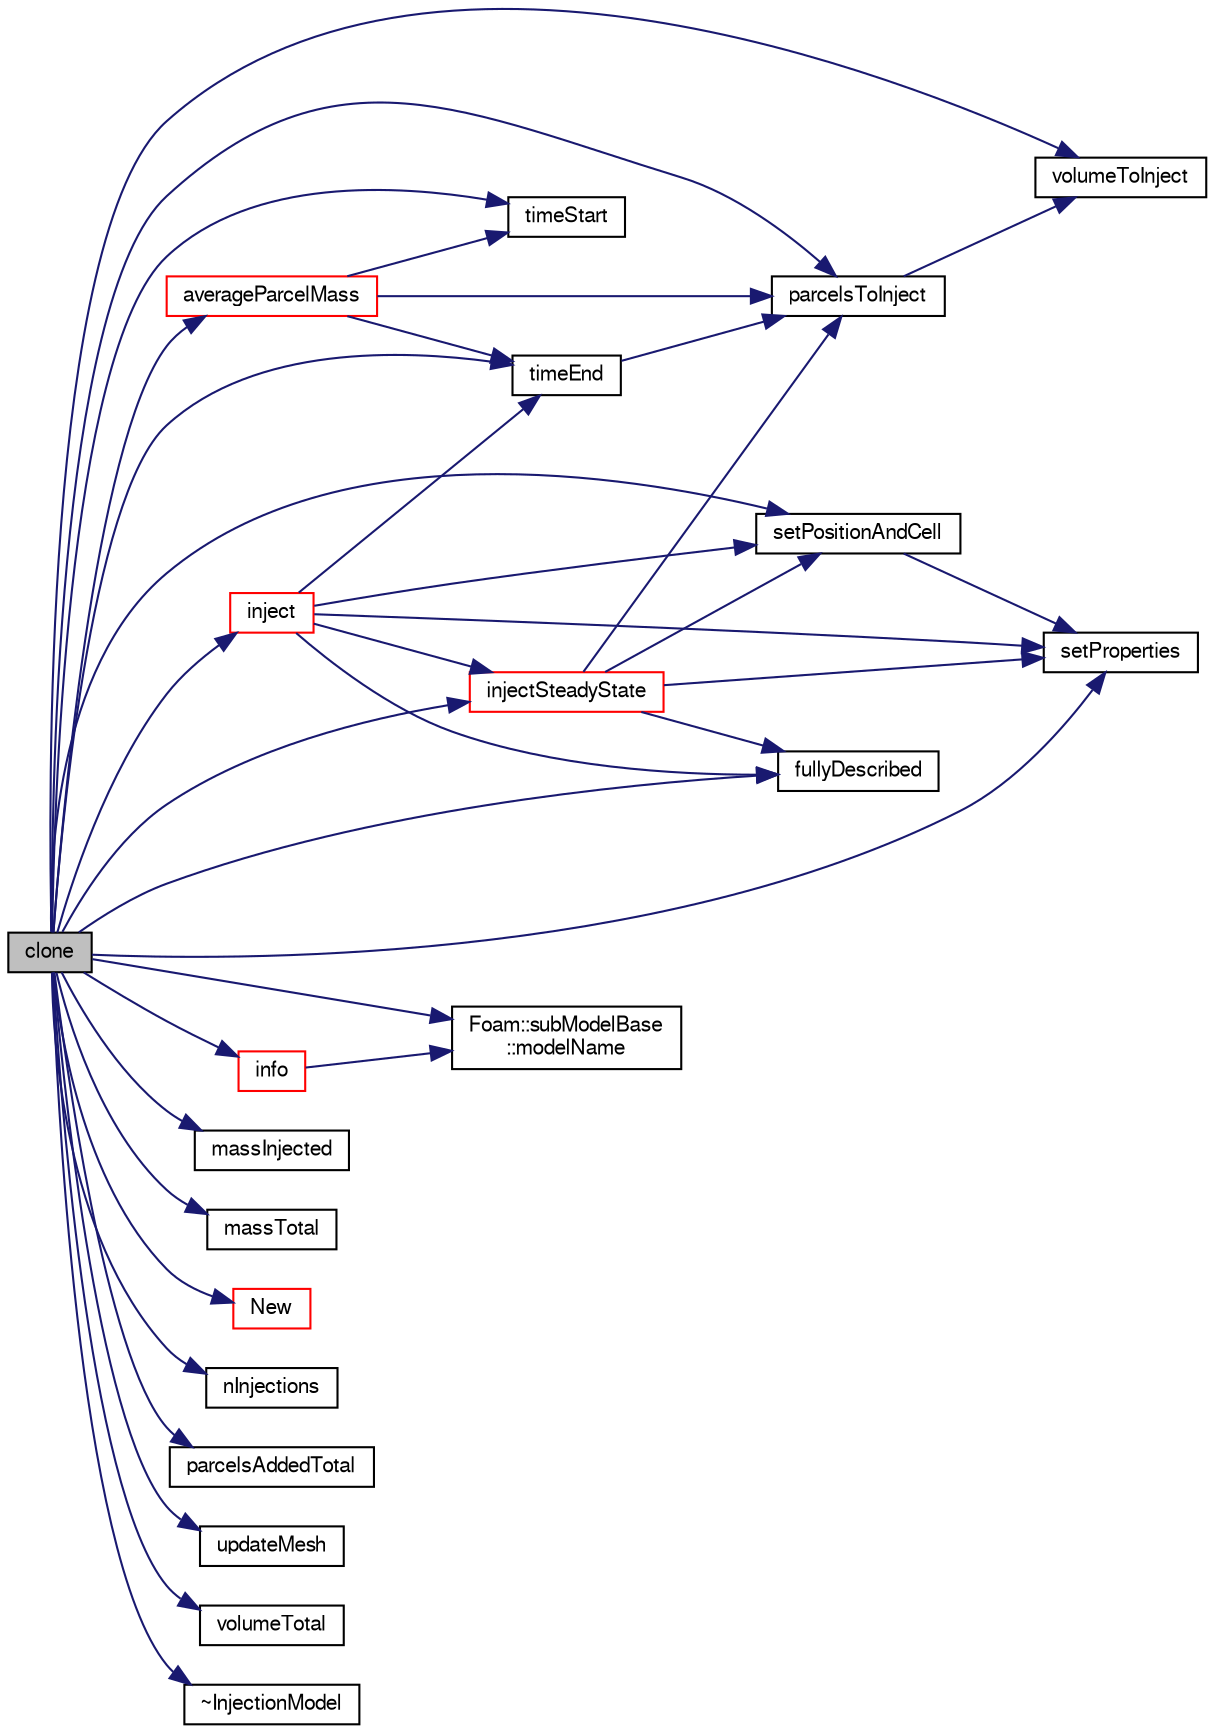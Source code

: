 digraph "clone"
{
  bgcolor="transparent";
  edge [fontname="FreeSans",fontsize="10",labelfontname="FreeSans",labelfontsize="10"];
  node [fontname="FreeSans",fontsize="10",shape=record];
  rankdir="LR";
  Node659 [label="clone",height=0.2,width=0.4,color="black", fillcolor="grey75", style="filled", fontcolor="black"];
  Node659 -> Node660 [color="midnightblue",fontsize="10",style="solid",fontname="FreeSans"];
  Node660 [label="averageParcelMass",height=0.2,width=0.4,color="red",URL="$a24074.html#a8d6e9910b3b4ee07b11d7637b97348e2",tooltip="Return the average parcel mass over the injection period. "];
  Node660 -> Node662 [color="midnightblue",fontsize="10",style="solid",fontname="FreeSans"];
  Node662 [label="parcelsToInject",height=0.2,width=0.4,color="black",URL="$a24074.html#a4c4730db6620caeb697dfb15e7ed265a",tooltip="Number of parcels to introduce relative to SOI. "];
  Node662 -> Node663 [color="midnightblue",fontsize="10",style="solid",fontname="FreeSans"];
  Node663 [label="volumeToInject",height=0.2,width=0.4,color="black",URL="$a24074.html#a429d17f10d15e9c7727159582c3f149b",tooltip="Volume of parcels to introduce relative to SOI. "];
  Node660 -> Node664 [color="midnightblue",fontsize="10",style="solid",fontname="FreeSans"];
  Node664 [label="timeEnd",height=0.2,width=0.4,color="black",URL="$a24074.html#afd5e776d9ab536787996546ab74c728d",tooltip="Return the end-of-injection time. "];
  Node664 -> Node662 [color="midnightblue",fontsize="10",style="solid",fontname="FreeSans"];
  Node660 -> Node665 [color="midnightblue",fontsize="10",style="solid",fontname="FreeSans"];
  Node665 [label="timeStart",height=0.2,width=0.4,color="black",URL="$a24074.html#a61499dae5d7f1cb8d0da5fb8beb77eee",tooltip="Return the start-of-injection time. "];
  Node659 -> Node666 [color="midnightblue",fontsize="10",style="solid",fontname="FreeSans"];
  Node666 [label="fullyDescribed",height=0.2,width=0.4,color="black",URL="$a24074.html#af4fb99083ed1d810af7074f440cb0aa2",tooltip="Flag to identify whether model fully describes the parcel. "];
  Node659 -> Node667 [color="midnightblue",fontsize="10",style="solid",fontname="FreeSans"];
  Node667 [label="info",height=0.2,width=0.4,color="red",URL="$a24074.html#a535c2aef67becff77ed292ab0eceb44c",tooltip="Write injection info to stream. "];
  Node667 -> Node668 [color="midnightblue",fontsize="10",style="solid",fontname="FreeSans"];
  Node668 [label="Foam::subModelBase\l::modelName",height=0.2,width=0.4,color="black",URL="$a28266.html#abb9ced7d82e8d33ca5125649a8932877",tooltip="Return const access to the name of the sub-model. "];
  Node659 -> Node721 [color="midnightblue",fontsize="10",style="solid",fontname="FreeSans"];
  Node721 [label="inject",height=0.2,width=0.4,color="red",URL="$a24074.html#ad56021712258ad92961ed1dcb0941870",tooltip="Main injection loop. "];
  Node721 -> Node664 [color="midnightblue",fontsize="10",style="solid",fontname="FreeSans"];
  Node721 -> Node756 [color="midnightblue",fontsize="10",style="solid",fontname="FreeSans"];
  Node756 [label="setPositionAndCell",height=0.2,width=0.4,color="black",URL="$a24074.html#aad46d52ac65ec9617ddd76b06e2bc670",tooltip="Set the injection position and owner cell, tetFace and tetPt. "];
  Node756 -> Node757 [color="midnightblue",fontsize="10",style="solid",fontname="FreeSans"];
  Node757 [label="setProperties",height=0.2,width=0.4,color="black",URL="$a24074.html#a7f496938535f42dcec7cafb2239899e0",tooltip="Set the parcel properties. "];
  Node721 -> Node757 [color="midnightblue",fontsize="10",style="solid",fontname="FreeSans"];
  Node721 -> Node666 [color="midnightblue",fontsize="10",style="solid",fontname="FreeSans"];
  Node721 -> Node851 [color="midnightblue",fontsize="10",style="solid",fontname="FreeSans"];
  Node851 [label="injectSteadyState",height=0.2,width=0.4,color="red",URL="$a24074.html#a9c90fd504e4159250942be6d20db9095",tooltip="Main injection loop - steady-state. "];
  Node851 -> Node662 [color="midnightblue",fontsize="10",style="solid",fontname="FreeSans"];
  Node851 -> Node756 [color="midnightblue",fontsize="10",style="solid",fontname="FreeSans"];
  Node851 -> Node757 [color="midnightblue",fontsize="10",style="solid",fontname="FreeSans"];
  Node851 -> Node666 [color="midnightblue",fontsize="10",style="solid",fontname="FreeSans"];
  Node659 -> Node851 [color="midnightblue",fontsize="10",style="solid",fontname="FreeSans"];
  Node659 -> Node853 [color="midnightblue",fontsize="10",style="solid",fontname="FreeSans"];
  Node853 [label="massInjected",height=0.2,width=0.4,color="black",URL="$a24074.html#ad2220f49a4324b0e4cf62f35475ad181",tooltip="Return mass of particles injected (cumulative) "];
  Node659 -> Node854 [color="midnightblue",fontsize="10",style="solid",fontname="FreeSans"];
  Node854 [label="massTotal",height=0.2,width=0.4,color="black",URL="$a24074.html#a0cfc54ec6e0e8bcf414918c18f4da989",tooltip="Return mass of particles to introduce. "];
  Node659 -> Node668 [color="midnightblue",fontsize="10",style="solid",fontname="FreeSans"];
  Node659 -> Node855 [color="midnightblue",fontsize="10",style="solid",fontname="FreeSans"];
  Node855 [label="New",height=0.2,width=0.4,color="red",URL="$a24074.html#a864739ae765ebce3413e2c13204cd9d3",tooltip="Selector with lookup from dictionary. "];
  Node659 -> Node1060 [color="midnightblue",fontsize="10",style="solid",fontname="FreeSans"];
  Node1060 [label="nInjections",height=0.2,width=0.4,color="black",URL="$a24074.html#af39873acd02168b43cdb64da2890223d",tooltip="Return the number of injections. "];
  Node659 -> Node1061 [color="midnightblue",fontsize="10",style="solid",fontname="FreeSans"];
  Node1061 [label="parcelsAddedTotal",height=0.2,width=0.4,color="black",URL="$a24074.html#acde7caf054b6bc9f23aa92fe0731125d",tooltip="Return the total number parcels added. "];
  Node659 -> Node662 [color="midnightblue",fontsize="10",style="solid",fontname="FreeSans"];
  Node659 -> Node756 [color="midnightblue",fontsize="10",style="solid",fontname="FreeSans"];
  Node659 -> Node757 [color="midnightblue",fontsize="10",style="solid",fontname="FreeSans"];
  Node659 -> Node664 [color="midnightblue",fontsize="10",style="solid",fontname="FreeSans"];
  Node659 -> Node665 [color="midnightblue",fontsize="10",style="solid",fontname="FreeSans"];
  Node659 -> Node1062 [color="midnightblue",fontsize="10",style="solid",fontname="FreeSans"];
  Node1062 [label="updateMesh",height=0.2,width=0.4,color="black",URL="$a24074.html#ae5693a309a936ac1040dd48c2881677f",tooltip="Update mesh. "];
  Node659 -> Node663 [color="midnightblue",fontsize="10",style="solid",fontname="FreeSans"];
  Node659 -> Node1063 [color="midnightblue",fontsize="10",style="solid",fontname="FreeSans"];
  Node1063 [label="volumeTotal",height=0.2,width=0.4,color="black",URL="$a24074.html#acd18d90589eab9d88540877ddc87343b",tooltip="Return the total volume to be injected across the event. "];
  Node659 -> Node1064 [color="midnightblue",fontsize="10",style="solid",fontname="FreeSans"];
  Node1064 [label="~InjectionModel",height=0.2,width=0.4,color="black",URL="$a24074.html#a1dad5debb5896c43e8ac1089adc64ce4",tooltip="Destructor. "];
}

